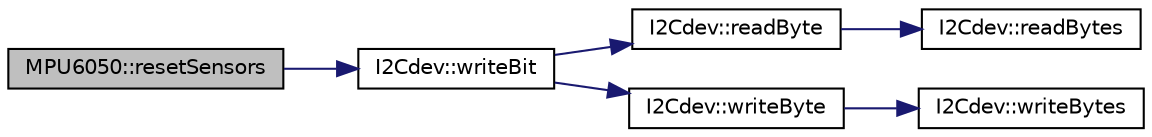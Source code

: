 digraph "MPU6050::resetSensors"
{
  edge [fontname="Helvetica",fontsize="10",labelfontname="Helvetica",labelfontsize="10"];
  node [fontname="Helvetica",fontsize="10",shape=record];
  rankdir="LR";
  Node819 [label="MPU6050::resetSensors",height=0.2,width=0.4,color="black", fillcolor="grey75", style="filled", fontcolor="black"];
  Node819 -> Node820 [color="midnightblue",fontsize="10",style="solid",fontname="Helvetica"];
  Node820 [label="I2Cdev::writeBit",height=0.2,width=0.4,color="black", fillcolor="white", style="filled",URL="$class_i2_cdev.html#aa68890af87de5471d32e583ebbd91acb",tooltip="write a single bit in an 8-bit device register. "];
  Node820 -> Node821 [color="midnightblue",fontsize="10",style="solid",fontname="Helvetica"];
  Node821 [label="I2Cdev::readByte",height=0.2,width=0.4,color="black", fillcolor="white", style="filled",URL="$class_i2_cdev.html#aef1db446b45660c6631fc780278ac366",tooltip="Read single byte from an 8-bit device register. "];
  Node821 -> Node822 [color="midnightblue",fontsize="10",style="solid",fontname="Helvetica"];
  Node822 [label="I2Cdev::readBytes",height=0.2,width=0.4,color="black", fillcolor="white", style="filled",URL="$class_i2_cdev.html#ae1eed9468ce4653e080bfd8481d2ac88",tooltip="Read multiple bytes from an 8-bit device register. "];
  Node820 -> Node823 [color="midnightblue",fontsize="10",style="solid",fontname="Helvetica"];
  Node823 [label="I2Cdev::writeByte",height=0.2,width=0.4,color="black", fillcolor="white", style="filled",URL="$class_i2_cdev.html#aeb297637ef985cd562da465ba61b7042",tooltip="Write single byte to an 8-bit device register. "];
  Node823 -> Node824 [color="midnightblue",fontsize="10",style="solid",fontname="Helvetica"];
  Node824 [label="I2Cdev::writeBytes",height=0.2,width=0.4,color="black", fillcolor="white", style="filled",URL="$class_i2_cdev.html#aa4e39cac6c0eac5112f9132084bcc93e"];
}

